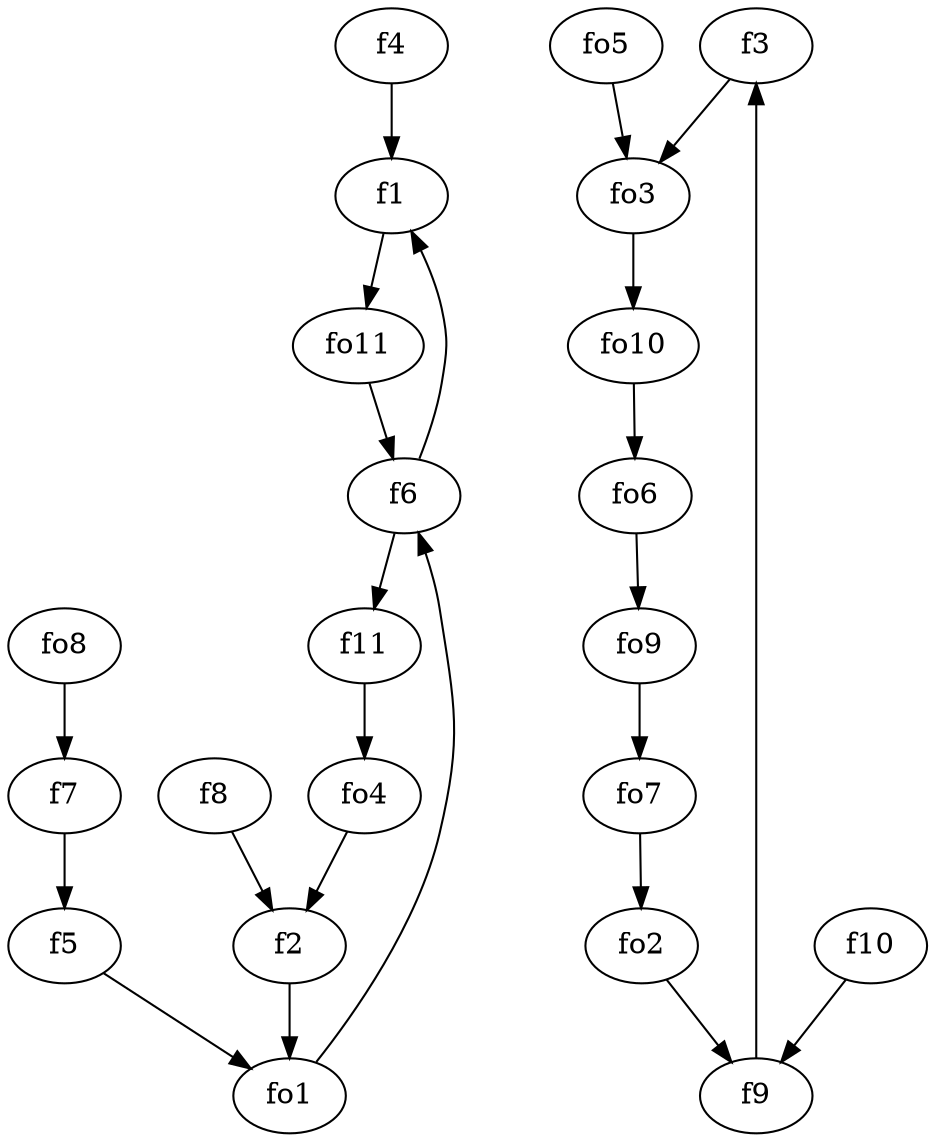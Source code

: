 strict digraph  {
f1;
f2;
f3;
f4;
f5;
f6;
f7;
f8;
f9;
f10;
f11;
fo1;
fo2;
fo3;
fo4;
fo5;
fo6;
fo7;
fo8;
fo9;
fo10;
fo11;
f1 -> fo11  [weight=2];
f2 -> fo1  [weight=2];
f3 -> fo3  [weight=2];
f4 -> f1  [weight=2];
f5 -> fo1  [weight=2];
f6 -> f11  [weight=2];
f6 -> f1  [weight=2];
f7 -> f5  [weight=2];
f8 -> f2  [weight=2];
f9 -> f3  [weight=2];
f10 -> f9  [weight=2];
f11 -> fo4  [weight=2];
fo1 -> f6  [weight=2];
fo2 -> f9  [weight=2];
fo3 -> fo10  [weight=2];
fo4 -> f2  [weight=2];
fo5 -> fo3  [weight=2];
fo6 -> fo9  [weight=2];
fo7 -> fo2  [weight=2];
fo8 -> f7  [weight=2];
fo9 -> fo7  [weight=2];
fo10 -> fo6  [weight=2];
fo11 -> f6  [weight=2];
}
